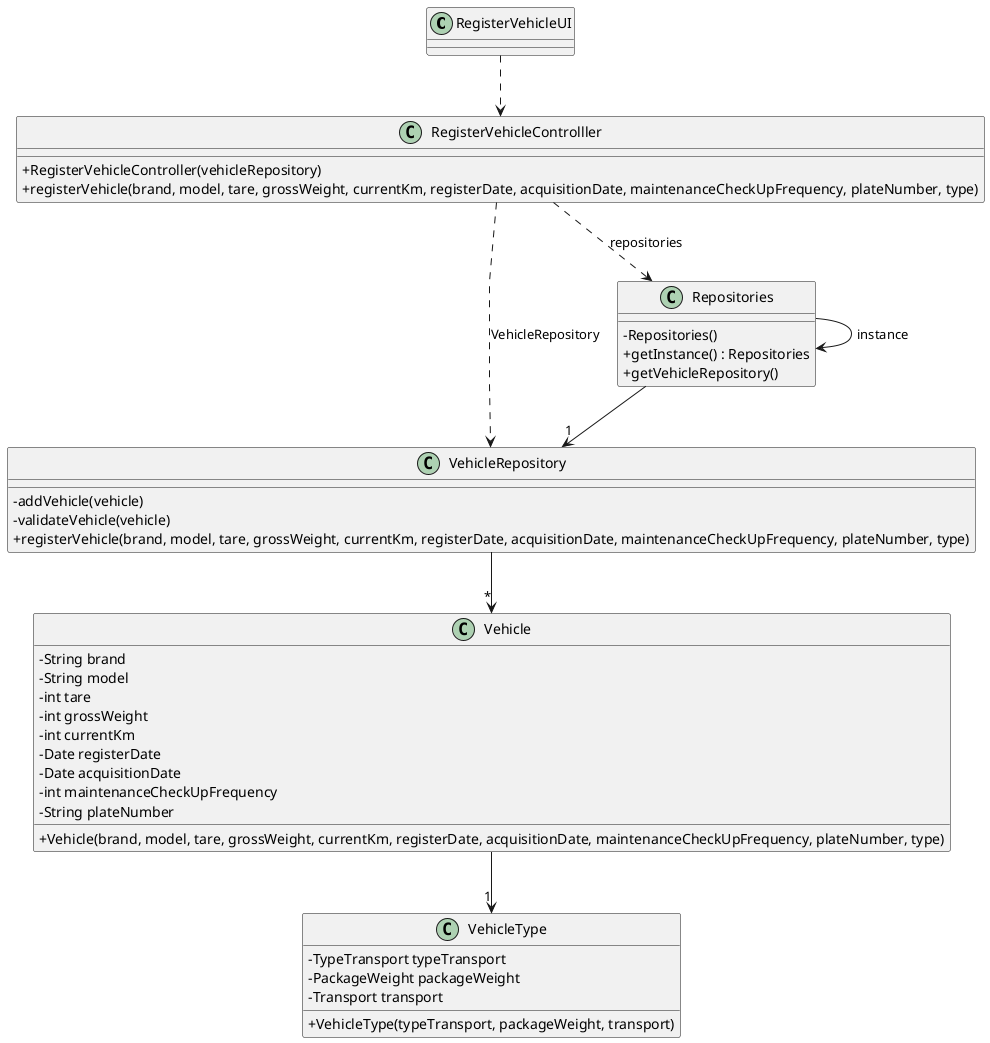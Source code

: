 @startuml
'skinparam monochrome true
skinparam packageStyle rectangle
skinparam shadowing false
skinparam linetype polyline
'skinparam linetype orto

skinparam classAttributeIconSize 0

'left to right direction

class RegisterVehicleUI {

}

class RegisterVehicleControlller {
    +RegisterVehicleController(vehicleRepository)
    +registerVehicle(brand, model, tare, grossWeight, currentKm, registerDate, acquisitionDate, maintenanceCheckUpFrequency, plateNumber, type)
}

class VehicleRepository {
    -addVehicle(vehicle)
    -validateVehicle(vehicle)
    +registerVehicle(brand, model, tare, grossWeight, currentKm, registerDate, acquisitionDate, maintenanceCheckUpFrequency, plateNumber, type)
}

class Vehicle {
    -String brand
    -String model
    -int tare
    -int grossWeight
    -int currentKm
    -Date registerDate
    -Date acquisitionDate
    -int maintenanceCheckUpFrequency
    -String plateNumber
    +Vehicle(brand, model, tare, grossWeight, currentKm, registerDate, acquisitionDate, maintenanceCheckUpFrequency, plateNumber, type)

}

class VehicleType {
    -TypeTransport typeTransport
    -PackageWeight packageWeight
    -Transport transport
    +VehicleType(typeTransport, packageWeight, transport)
}

class Repositories {
    - Repositories()
    + getInstance() : Repositories
    + getVehicleRepository()
}

RegisterVehicleUI ..> RegisterVehicleControlller
RegisterVehicleControlller ..> Repositories: repositories
RegisterVehicleControlller ..> VehicleRepository: VehicleRepository
Repositories --> Repositories: instance
Repositories --> "1" VehicleRepository
VehicleRepository --> "*" Vehicle
Vehicle --> "1" VehicleType

@enduml